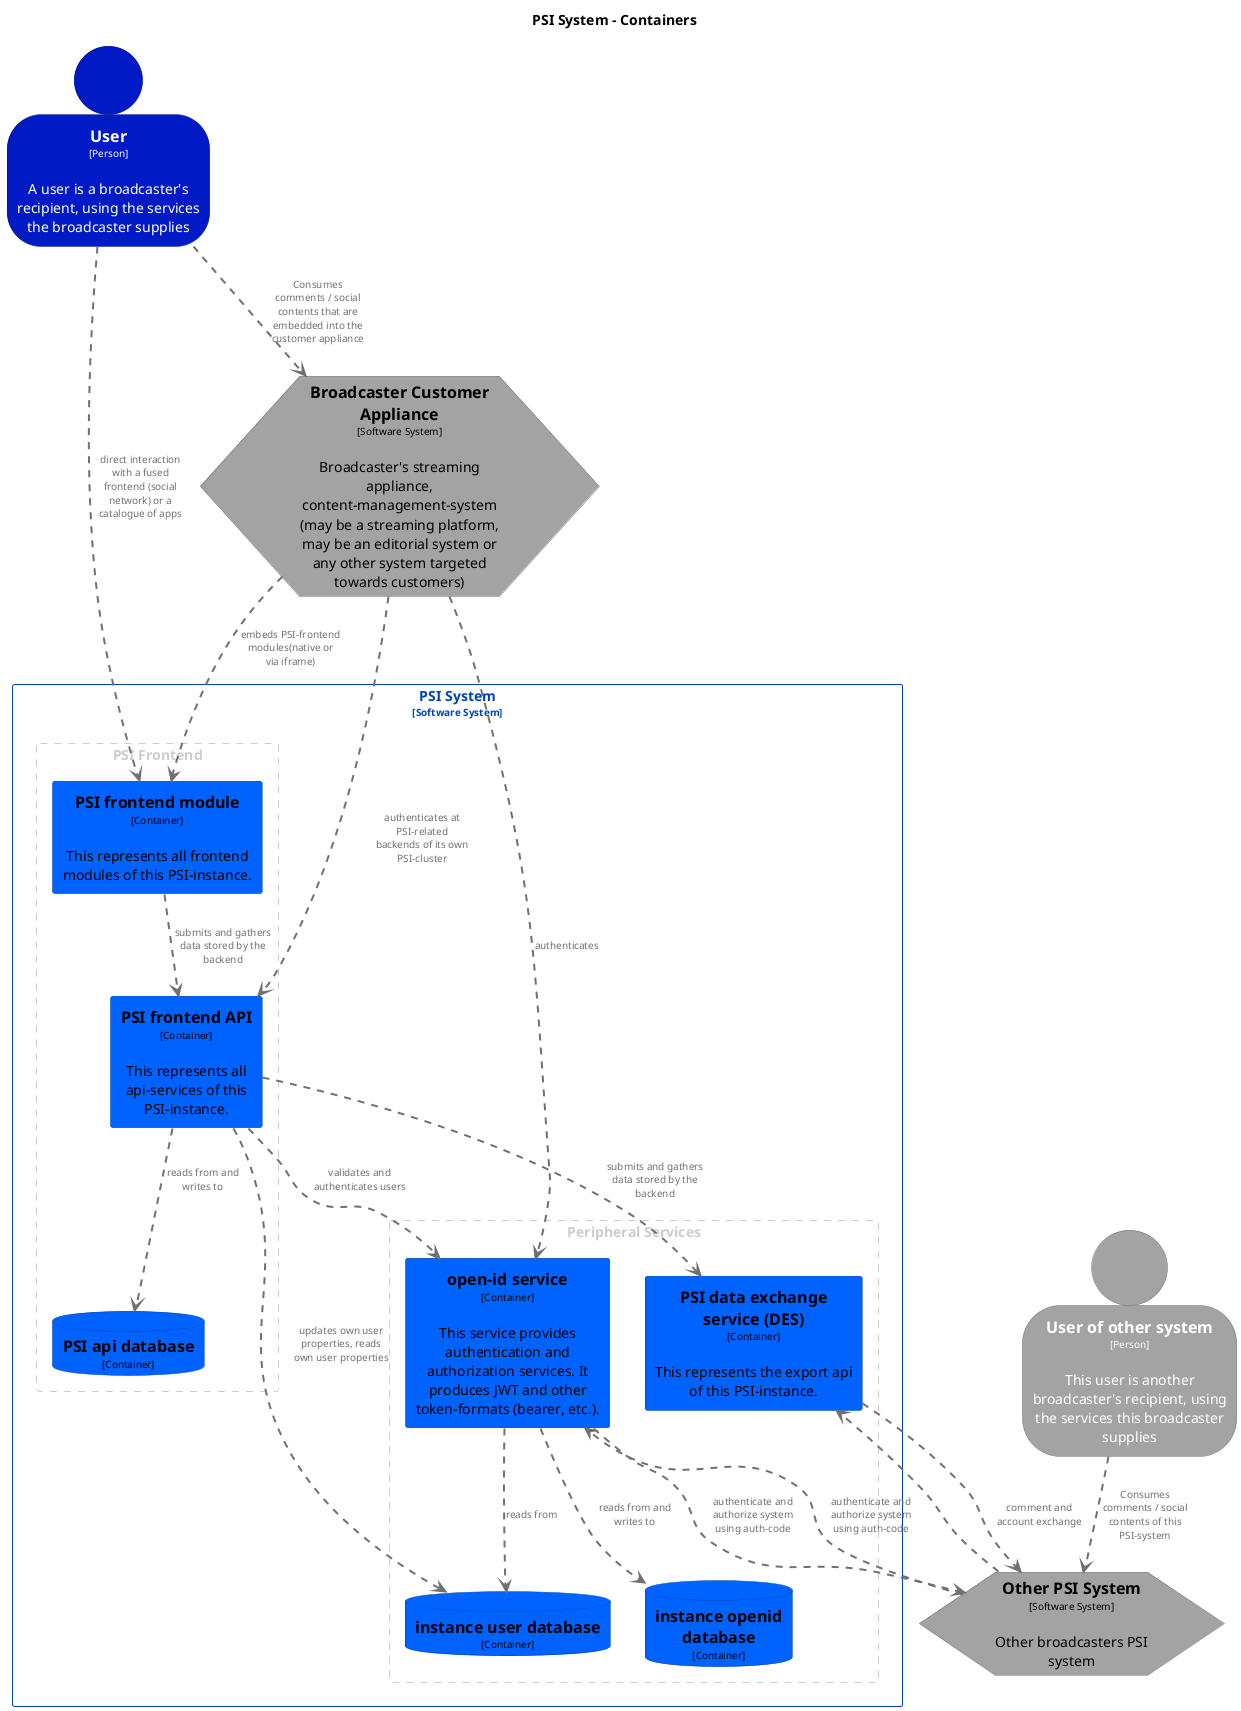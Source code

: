 @startuml
set separator none
title PSI System - Containers

top to bottom direction

skinparam {
  arrowFontSize 10
  defaultTextAlignment center
  wrapWidth 200
  maxMessageSize 100
}

hide stereotype

skinparam hexagon<<BroadcasterCustomerAppliance>> {
  BackgroundColor #a3a3a3
  FontColor #000000
  BorderColor #727272
  shadowing false
}
skinparam hexagon<<OtherPSISystem>> {
  BackgroundColor #a3a3a3
  FontColor #000000
  BorderColor #727272
  shadowing false
}
skinparam database<<PSISystem.PSIapidatabase>> {
  BackgroundColor #0062ff
  FontColor #000000
  BorderColor #0044b2
  shadowing false
}
skinparam rectangle<<PSISystem.PSIdataexchangeserviceDES>> {
  BackgroundColor #0062ff
  FontColor #000000
  BorderColor #0044b2
  shadowing false
}
skinparam rectangle<<PSISystem.PSIfrontendAPI>> {
  BackgroundColor #0062ff
  FontColor #000000
  BorderColor #0044b2
  shadowing false
}
skinparam rectangle<<PSISystem.PSIfrontendmodule>> {
  BackgroundColor #0062ff
  FontColor #000000
  BorderColor #0044b2
  shadowing false
}
skinparam person<<User>> {
  BackgroundColor #001ac5
  FontColor #ffffff
  BorderColor #001289
  shadowing false
}
skinparam person<<Userofothersystem>> {
  BackgroundColor #a3a3a3
  FontColor #ffffff
  BorderColor #727272
  shadowing false
}
skinparam database<<PSISystem.instanceopeniddatabase>> {
  BackgroundColor #0062ff
  FontColor #000000
  BorderColor #0044b2
  shadowing false
}
skinparam database<<PSISystem.instanceuserdatabase>> {
  BackgroundColor #0062ff
  FontColor #000000
  BorderColor #0044b2
  shadowing false
}
skinparam rectangle<<PSISystem.openidservice>> {
  BackgroundColor #0062ff
  FontColor #000000
  BorderColor #0044b2
  shadowing false
}
skinparam rectangle<<PSISystem>> {
  BorderColor #0044b2
  FontColor #0044b2
  shadowing false
}

person "==User\n<size:10>[Person]</size>\n\nA user is a broadcaster's recipient, using the services the broadcaster supplies" <<User>> as User
person "==User of other system\n<size:10>[Person]</size>\n\nThis user is another broadcaster's recipient, using the services this broadcaster supplies" <<Userofothersystem>> as Userofothersystem
hexagon "==Broadcaster Customer Appliance\n<size:10>[Software System]</size>\n\nBroadcaster's streaming appliance, content-management-system (may be a streaming platform, may be an editorial system or any other system targeted towards customers)" <<BroadcasterCustomerAppliance>> as BroadcasterCustomerAppliance
hexagon "==Other PSI System\n<size:10>[Software System]</size>\n\nOther broadcasters PSI system" <<OtherPSISystem>> as OtherPSISystem

rectangle "PSI System\n<size:10>[Software System]</size>" <<PSISystem>> {
  rectangle "PSI Frontend" <<group1>> {
    skinparam RectangleBorderColor<<group1>> #cccccc
    skinparam RectangleFontColor<<group1>> #cccccc
    skinparam RectangleBorderStyle<<group1>> dashed

    rectangle "==PSI frontend module\n<size:10>[Container]</size>\n\nThis represents all frontend modules of this PSI-instance." <<PSISystem.PSIfrontendmodule>> as PSISystem.PSIfrontendmodule
    rectangle "==PSI frontend API\n<size:10>[Container]</size>\n\nThis represents all api-services of this PSI-instance." <<PSISystem.PSIfrontendAPI>> as PSISystem.PSIfrontendAPI
    database "==PSI api database\n<size:10>[Container]</size>" <<PSISystem.PSIapidatabase>> as PSISystem.PSIapidatabase
  }

  rectangle "Peripheral Services" <<group2>> {
    skinparam RectangleBorderColor<<group2>> #cccccc
    skinparam RectangleFontColor<<group2>> #cccccc
    skinparam RectangleBorderStyle<<group2>> dashed

    rectangle "==open-id service\n<size:10>[Container]</size>\n\nThis service provides authentication and authorization services. It produces JWT and other token-formats (bearer, etc.)." <<PSISystem.openidservice>> as PSISystem.openidservice
    database "==instance user database\n<size:10>[Container]</size>" <<PSISystem.instanceuserdatabase>> as PSISystem.instanceuserdatabase
    database "==instance openid database\n<size:10>[Container]</size>" <<PSISystem.instanceopeniddatabase>> as PSISystem.instanceopeniddatabase
    rectangle "==PSI data exchange service (DES)\n<size:10>[Container]</size>\n\nThis represents the export api of this PSI-instance." <<PSISystem.PSIdataexchangeserviceDES>> as PSISystem.PSIdataexchangeserviceDES
  }

}

PSISystem.PSIfrontendAPI .[#707070,thickness=2].> PSISystem.PSIdataexchangeserviceDES : "<color:#707070>submits and gathers data stored by the backend"
PSISystem.PSIfrontendAPI .[#707070,thickness=2].> PSISystem.openidservice : "<color:#707070>validates and authenticates users"
PSISystem.PSIfrontendAPI .[#707070,thickness=2].> PSISystem.instanceuserdatabase : "<color:#707070>updates own user properties, reads own user properties"
PSISystem.openidservice .[#707070,thickness=2].> PSISystem.instanceuserdatabase : "<color:#707070>reads from"
PSISystem.openidservice .[#707070,thickness=2].> PSISystem.instanceopeniddatabase : "<color:#707070>reads from and writes to"
BroadcasterCustomerAppliance .[#707070,thickness=2].> PSISystem.openidservice : "<color:#707070>authenticates"
User .[#707070,thickness=2].> BroadcasterCustomerAppliance : "<color:#707070>Consumes comments / social contents that are embedded into the customer appliance"
User .[#707070,thickness=2].> PSISystem.PSIfrontendmodule : "<color:#707070>direct interaction with a fused frontend (social network) or a catalogue of apps"
BroadcasterCustomerAppliance .[#707070,thickness=2].> PSISystem.PSIfrontendmodule : "<color:#707070>embeds PSI-frontend modules(native or via iframe)"
BroadcasterCustomerAppliance .[#707070,thickness=2].> PSISystem.PSIfrontendAPI : "<color:#707070>authenticates at PSI-related  backends of its own PSI-cluster"
OtherPSISystem .[#707070,thickness=2].> PSISystem.PSIdataexchangeserviceDES : "<color:#707070>"
PSISystem.PSIdataexchangeserviceDES .[#707070,thickness=2].> OtherPSISystem : "<color:#707070>comment and account exchange"
PSISystem.PSIfrontendmodule .[#707070,thickness=2].> PSISystem.PSIfrontendAPI : "<color:#707070>submits and gathers data stored by the backend"
PSISystem.openidservice .[#707070,thickness=2].> OtherPSISystem : "<color:#707070>authenticate and authorize system using auth-code"
OtherPSISystem .[#707070,thickness=2].> PSISystem.openidservice : "<color:#707070>authenticate and authorize system using auth-code"
Userofothersystem .[#707070,thickness=2].> OtherPSISystem : "<color:#707070>Consumes comments / social contents of this PSI-system"
PSISystem.PSIfrontendAPI .[#707070,thickness=2].> PSISystem.PSIapidatabase : "<color:#707070>reads from and writes to"
@enduml